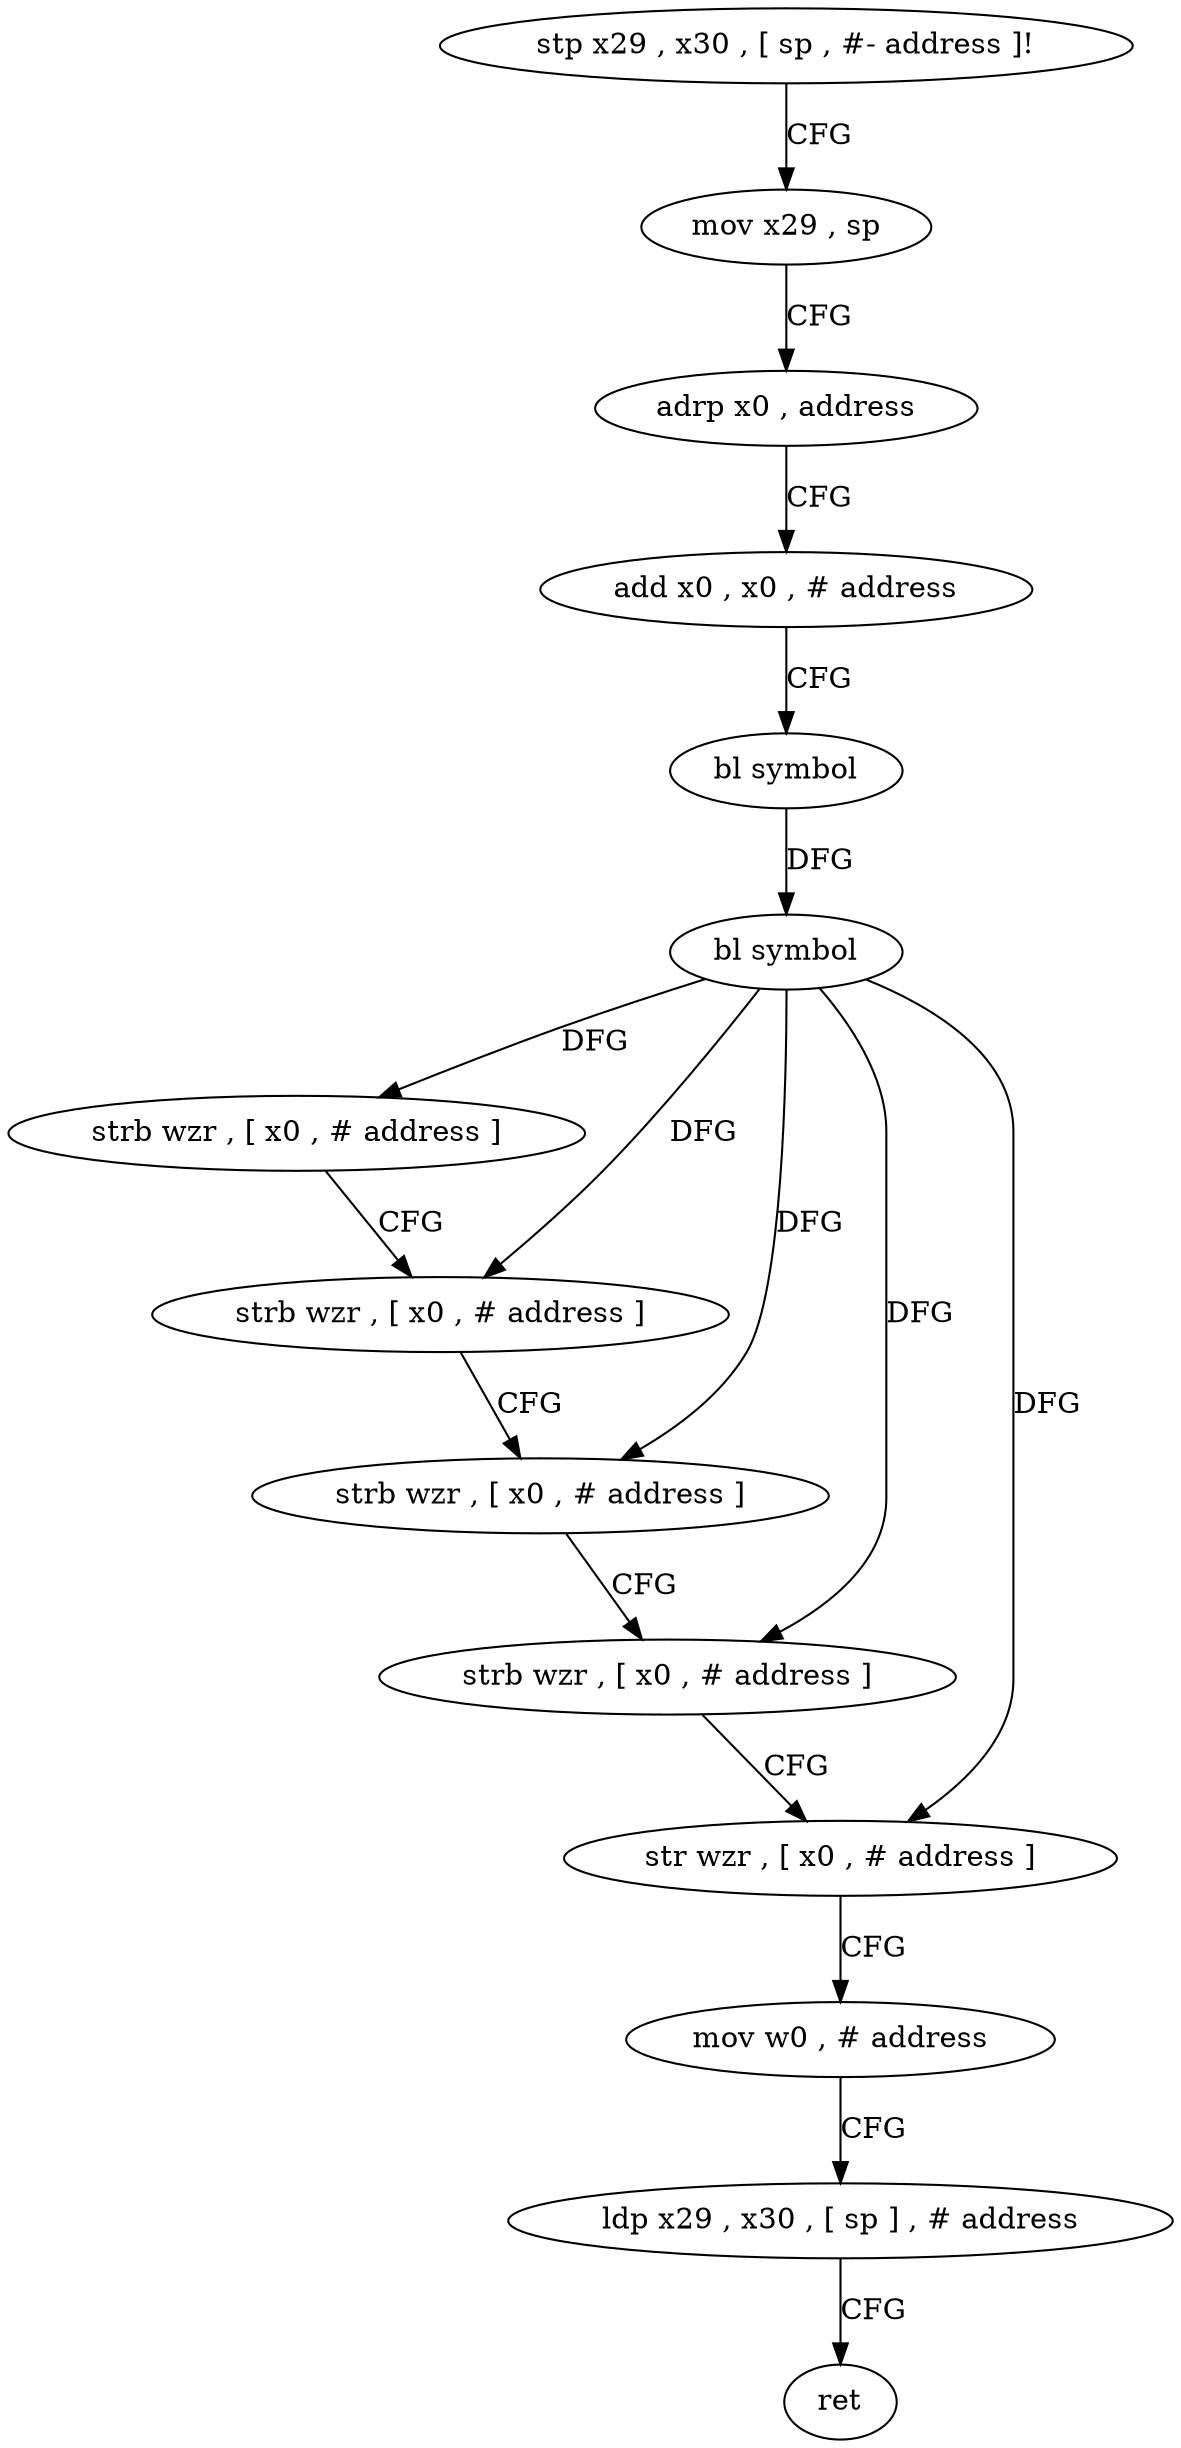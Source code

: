 digraph "func" {
"4258920" [label = "stp x29 , x30 , [ sp , #- address ]!" ]
"4258924" [label = "mov x29 , sp" ]
"4258928" [label = "adrp x0 , address" ]
"4258932" [label = "add x0 , x0 , # address" ]
"4258936" [label = "bl symbol" ]
"4258940" [label = "bl symbol" ]
"4258944" [label = "strb wzr , [ x0 , # address ]" ]
"4258948" [label = "strb wzr , [ x0 , # address ]" ]
"4258952" [label = "strb wzr , [ x0 , # address ]" ]
"4258956" [label = "strb wzr , [ x0 , # address ]" ]
"4258960" [label = "str wzr , [ x0 , # address ]" ]
"4258964" [label = "mov w0 , # address" ]
"4258968" [label = "ldp x29 , x30 , [ sp ] , # address" ]
"4258972" [label = "ret" ]
"4258920" -> "4258924" [ label = "CFG" ]
"4258924" -> "4258928" [ label = "CFG" ]
"4258928" -> "4258932" [ label = "CFG" ]
"4258932" -> "4258936" [ label = "CFG" ]
"4258936" -> "4258940" [ label = "DFG" ]
"4258940" -> "4258944" [ label = "DFG" ]
"4258940" -> "4258948" [ label = "DFG" ]
"4258940" -> "4258952" [ label = "DFG" ]
"4258940" -> "4258956" [ label = "DFG" ]
"4258940" -> "4258960" [ label = "DFG" ]
"4258944" -> "4258948" [ label = "CFG" ]
"4258948" -> "4258952" [ label = "CFG" ]
"4258952" -> "4258956" [ label = "CFG" ]
"4258956" -> "4258960" [ label = "CFG" ]
"4258960" -> "4258964" [ label = "CFG" ]
"4258964" -> "4258968" [ label = "CFG" ]
"4258968" -> "4258972" [ label = "CFG" ]
}

